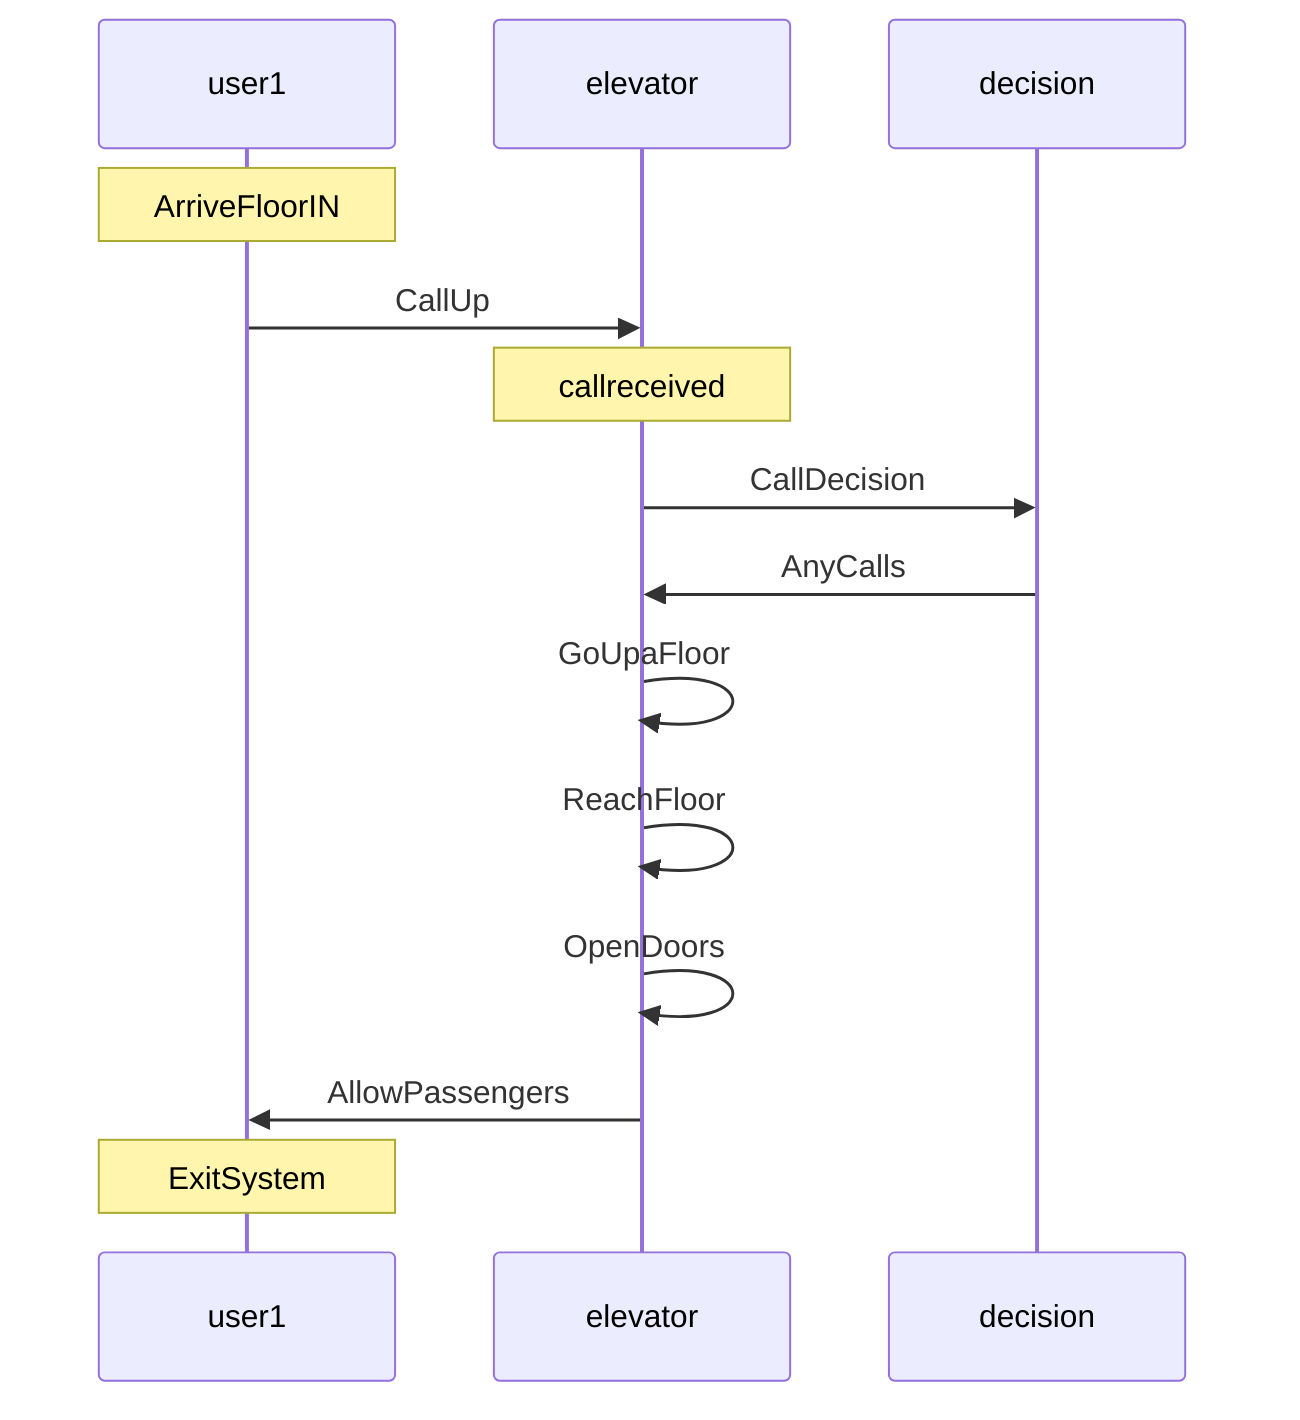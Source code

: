 sequenceDiagram 
note over user1:ArriveFloorIN
user1->>elevator:CallUp
note over elevator:callreceived
elevator->>decision:CallDecision
decision->>elevator:AnyCalls
elevator->>elevator:GoUpaFloor
elevator->>elevator:ReachFloor
elevator->>elevator:OpenDoors
elevator->>user1:AllowPassengers
note over user1:ExitSystem